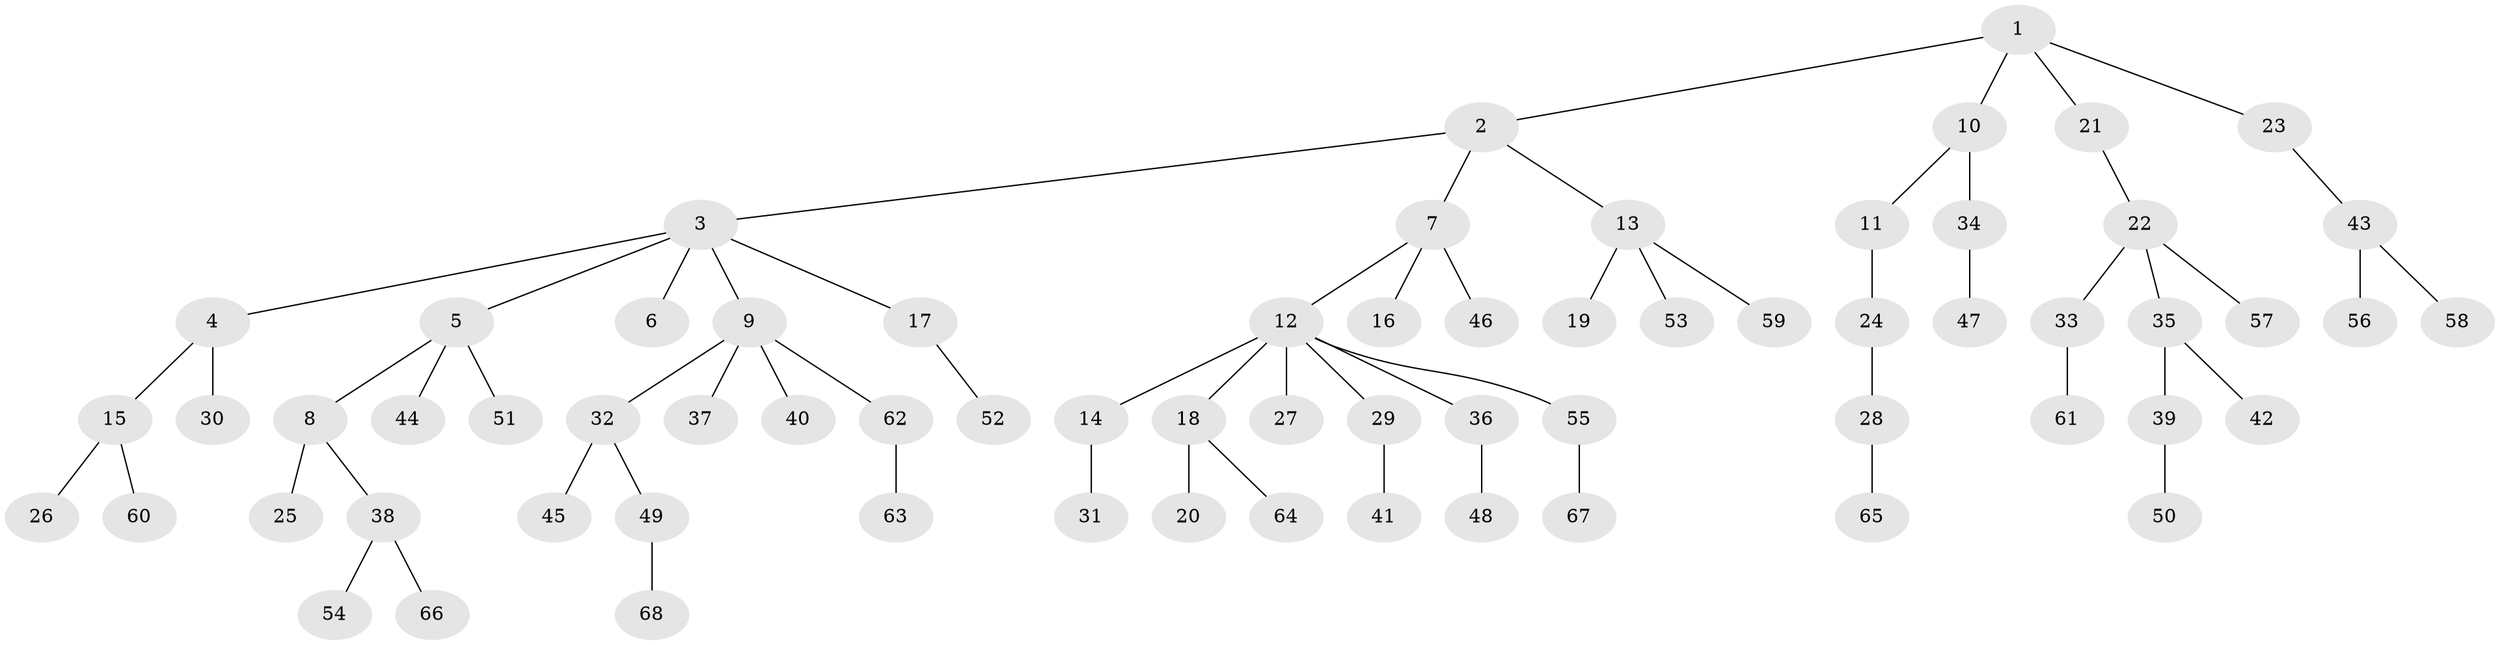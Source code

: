 // Generated by graph-tools (version 1.1) at 2025/02/03/09/25 03:02:27]
// undirected, 68 vertices, 67 edges
graph export_dot {
graph [start="1"]
  node [color=gray90,style=filled];
  1;
  2;
  3;
  4;
  5;
  6;
  7;
  8;
  9;
  10;
  11;
  12;
  13;
  14;
  15;
  16;
  17;
  18;
  19;
  20;
  21;
  22;
  23;
  24;
  25;
  26;
  27;
  28;
  29;
  30;
  31;
  32;
  33;
  34;
  35;
  36;
  37;
  38;
  39;
  40;
  41;
  42;
  43;
  44;
  45;
  46;
  47;
  48;
  49;
  50;
  51;
  52;
  53;
  54;
  55;
  56;
  57;
  58;
  59;
  60;
  61;
  62;
  63;
  64;
  65;
  66;
  67;
  68;
  1 -- 2;
  1 -- 10;
  1 -- 21;
  1 -- 23;
  2 -- 3;
  2 -- 7;
  2 -- 13;
  3 -- 4;
  3 -- 5;
  3 -- 6;
  3 -- 9;
  3 -- 17;
  4 -- 15;
  4 -- 30;
  5 -- 8;
  5 -- 44;
  5 -- 51;
  7 -- 12;
  7 -- 16;
  7 -- 46;
  8 -- 25;
  8 -- 38;
  9 -- 32;
  9 -- 37;
  9 -- 40;
  9 -- 62;
  10 -- 11;
  10 -- 34;
  11 -- 24;
  12 -- 14;
  12 -- 18;
  12 -- 27;
  12 -- 29;
  12 -- 36;
  12 -- 55;
  13 -- 19;
  13 -- 53;
  13 -- 59;
  14 -- 31;
  15 -- 26;
  15 -- 60;
  17 -- 52;
  18 -- 20;
  18 -- 64;
  21 -- 22;
  22 -- 33;
  22 -- 35;
  22 -- 57;
  23 -- 43;
  24 -- 28;
  28 -- 65;
  29 -- 41;
  32 -- 45;
  32 -- 49;
  33 -- 61;
  34 -- 47;
  35 -- 39;
  35 -- 42;
  36 -- 48;
  38 -- 54;
  38 -- 66;
  39 -- 50;
  43 -- 56;
  43 -- 58;
  49 -- 68;
  55 -- 67;
  62 -- 63;
}
